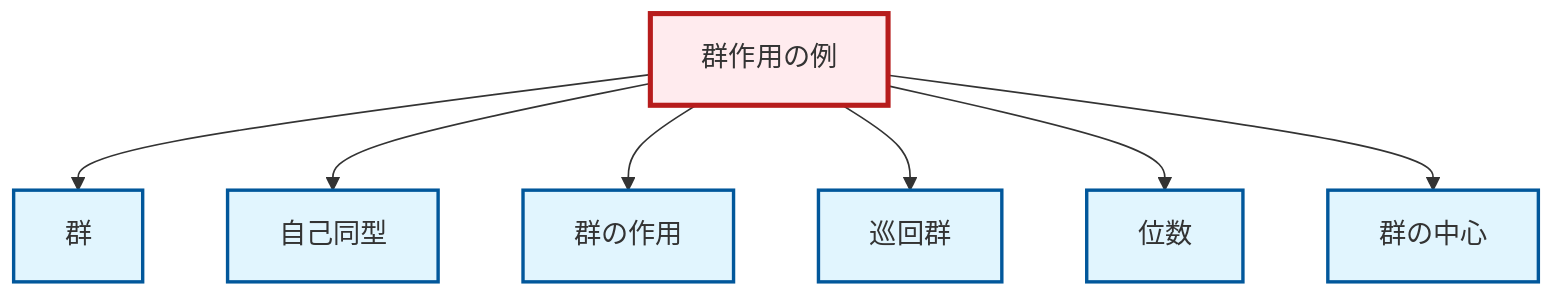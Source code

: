 graph TD
    classDef definition fill:#e1f5fe,stroke:#01579b,stroke-width:2px
    classDef theorem fill:#f3e5f5,stroke:#4a148c,stroke-width:2px
    classDef axiom fill:#fff3e0,stroke:#e65100,stroke-width:2px
    classDef example fill:#e8f5e9,stroke:#1b5e20,stroke-width:2px
    classDef current fill:#ffebee,stroke:#b71c1c,stroke-width:3px
    def-center-of-group["群の中心"]:::definition
    def-cyclic-group["巡回群"]:::definition
    def-group-action["群の作用"]:::definition
    def-group["群"]:::definition
    ex-group-action-examples["群作用の例"]:::example
    def-order["位数"]:::definition
    def-automorphism["自己同型"]:::definition
    ex-group-action-examples --> def-group
    ex-group-action-examples --> def-automorphism
    ex-group-action-examples --> def-group-action
    ex-group-action-examples --> def-cyclic-group
    ex-group-action-examples --> def-order
    ex-group-action-examples --> def-center-of-group
    class ex-group-action-examples current